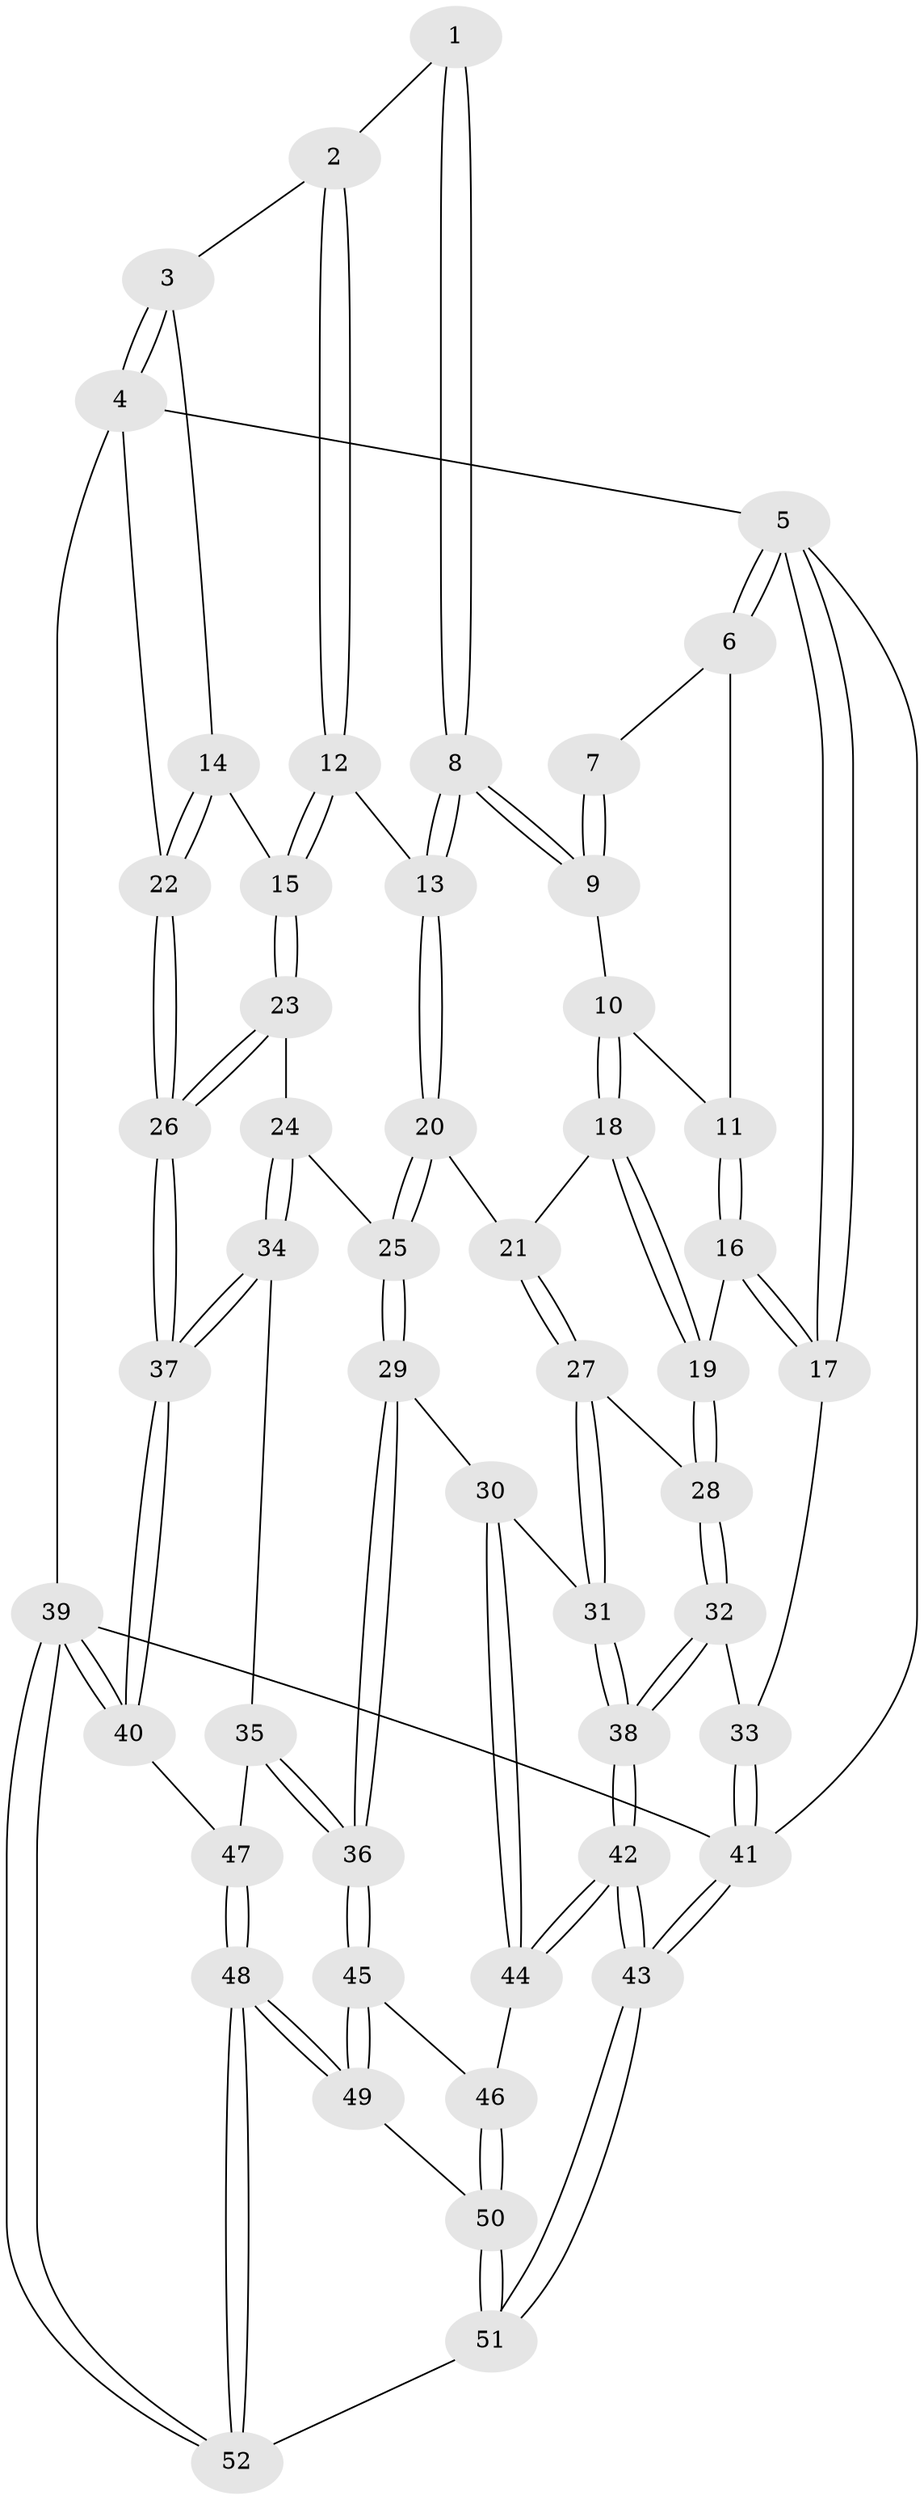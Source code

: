 // coarse degree distribution, {3: 0.12903225806451613, 4: 0.5806451612903226, 6: 0.03225806451612903, 5: 0.25806451612903225}
// Generated by graph-tools (version 1.1) at 2025/52/02/27/25 19:52:38]
// undirected, 52 vertices, 127 edges
graph export_dot {
graph [start="1"]
  node [color=gray90,style=filled];
  1 [pos="+0.4088168710289414+0"];
  2 [pos="+0.7028897935742059+0"];
  3 [pos="+0.7561588862715206+0"];
  4 [pos="+1+0"];
  5 [pos="+0+0"];
  6 [pos="+0+0"];
  7 [pos="+0.3547634871709311+0"];
  8 [pos="+0.4507422647729667+0.15484855810297027"];
  9 [pos="+0.3141469509113664+0.08652722218677551"];
  10 [pos="+0.24200085631540494+0.13506715150380416"];
  11 [pos="+0.13693219740320822+0.08057914865443074"];
  12 [pos="+0.6336708365554394+0.05362245319623436"];
  13 [pos="+0.5045605895281998+0.20826893064530702"];
  14 [pos="+0.8698263470259291+0.2114297642245129"];
  15 [pos="+0.8020800032584036+0.24736701806993125"];
  16 [pos="+0+0.27164550109835"];
  17 [pos="+0+0.2932320609435748"];
  18 [pos="+0.2433008097435243+0.15666469961380944"];
  19 [pos="+0.19645687634514825+0.33823876939791236"];
  20 [pos="+0.4975464319117124+0.2948447906808379"];
  21 [pos="+0.4770600177548143+0.3020671529441126"];
  22 [pos="+1+0.21792606875848394"];
  23 [pos="+0.7250937879704796+0.3788860839313048"];
  24 [pos="+0.7186176606775315+0.38370698040006795"];
  25 [pos="+0.5612258096107757+0.3474089681361062"];
  26 [pos="+1+0.45158748346109945"];
  27 [pos="+0.2872573303663783+0.4061354111622628"];
  28 [pos="+0.23927839770894227+0.38801899810934587"];
  29 [pos="+0.5199223765509751+0.5160166442707358"];
  30 [pos="+0.34456694235138846+0.6143376205201485"];
  31 [pos="+0.33947796508768424+0.6122278204011573"];
  32 [pos="+0.11125170264947647+0.5078304214106678"];
  33 [pos="+0+0.5088182682326844"];
  34 [pos="+0.7449640464417551+0.5434031231369985"];
  35 [pos="+0.7053158009777879+0.6344614772395044"];
  36 [pos="+0.6512811658626105+0.6814163669418373"];
  37 [pos="+1+0.5836094814139129"];
  38 [pos="+0.17577565044797241+0.7115114636974419"];
  39 [pos="+1+1"];
  40 [pos="+1+0.740504588075014"];
  41 [pos="+0+1"];
  42 [pos="+0+1"];
  43 [pos="+0+1"];
  44 [pos="+0.4758358481446999+0.7481057192659702"];
  45 [pos="+0.6325608002207687+0.7164413891096136"];
  46 [pos="+0.4761365344281638+0.7482838058391674"];
  47 [pos="+0.8508016983774389+0.7039431531973142"];
  48 [pos="+0.7434510155961424+0.9301765278341376"];
  49 [pos="+0.7422317343901026+0.9289714224141367"];
  50 [pos="+0.452087901448905+0.9356287530206779"];
  51 [pos="+0.30651887028584957+1"];
  52 [pos="+1+1"];
  1 -- 2;
  1 -- 8;
  1 -- 8;
  2 -- 3;
  2 -- 12;
  2 -- 12;
  3 -- 4;
  3 -- 4;
  3 -- 14;
  4 -- 5;
  4 -- 22;
  4 -- 39;
  5 -- 6;
  5 -- 6;
  5 -- 17;
  5 -- 17;
  5 -- 41;
  6 -- 7;
  6 -- 11;
  7 -- 9;
  7 -- 9;
  8 -- 9;
  8 -- 9;
  8 -- 13;
  8 -- 13;
  9 -- 10;
  10 -- 11;
  10 -- 18;
  10 -- 18;
  11 -- 16;
  11 -- 16;
  12 -- 13;
  12 -- 15;
  12 -- 15;
  13 -- 20;
  13 -- 20;
  14 -- 15;
  14 -- 22;
  14 -- 22;
  15 -- 23;
  15 -- 23;
  16 -- 17;
  16 -- 17;
  16 -- 19;
  17 -- 33;
  18 -- 19;
  18 -- 19;
  18 -- 21;
  19 -- 28;
  19 -- 28;
  20 -- 21;
  20 -- 25;
  20 -- 25;
  21 -- 27;
  21 -- 27;
  22 -- 26;
  22 -- 26;
  23 -- 24;
  23 -- 26;
  23 -- 26;
  24 -- 25;
  24 -- 34;
  24 -- 34;
  25 -- 29;
  25 -- 29;
  26 -- 37;
  26 -- 37;
  27 -- 28;
  27 -- 31;
  27 -- 31;
  28 -- 32;
  28 -- 32;
  29 -- 30;
  29 -- 36;
  29 -- 36;
  30 -- 31;
  30 -- 44;
  30 -- 44;
  31 -- 38;
  31 -- 38;
  32 -- 33;
  32 -- 38;
  32 -- 38;
  33 -- 41;
  33 -- 41;
  34 -- 35;
  34 -- 37;
  34 -- 37;
  35 -- 36;
  35 -- 36;
  35 -- 47;
  36 -- 45;
  36 -- 45;
  37 -- 40;
  37 -- 40;
  38 -- 42;
  38 -- 42;
  39 -- 40;
  39 -- 40;
  39 -- 52;
  39 -- 52;
  39 -- 41;
  40 -- 47;
  41 -- 43;
  41 -- 43;
  42 -- 43;
  42 -- 43;
  42 -- 44;
  42 -- 44;
  43 -- 51;
  43 -- 51;
  44 -- 46;
  45 -- 46;
  45 -- 49;
  45 -- 49;
  46 -- 50;
  46 -- 50;
  47 -- 48;
  47 -- 48;
  48 -- 49;
  48 -- 49;
  48 -- 52;
  48 -- 52;
  49 -- 50;
  50 -- 51;
  50 -- 51;
  51 -- 52;
}
